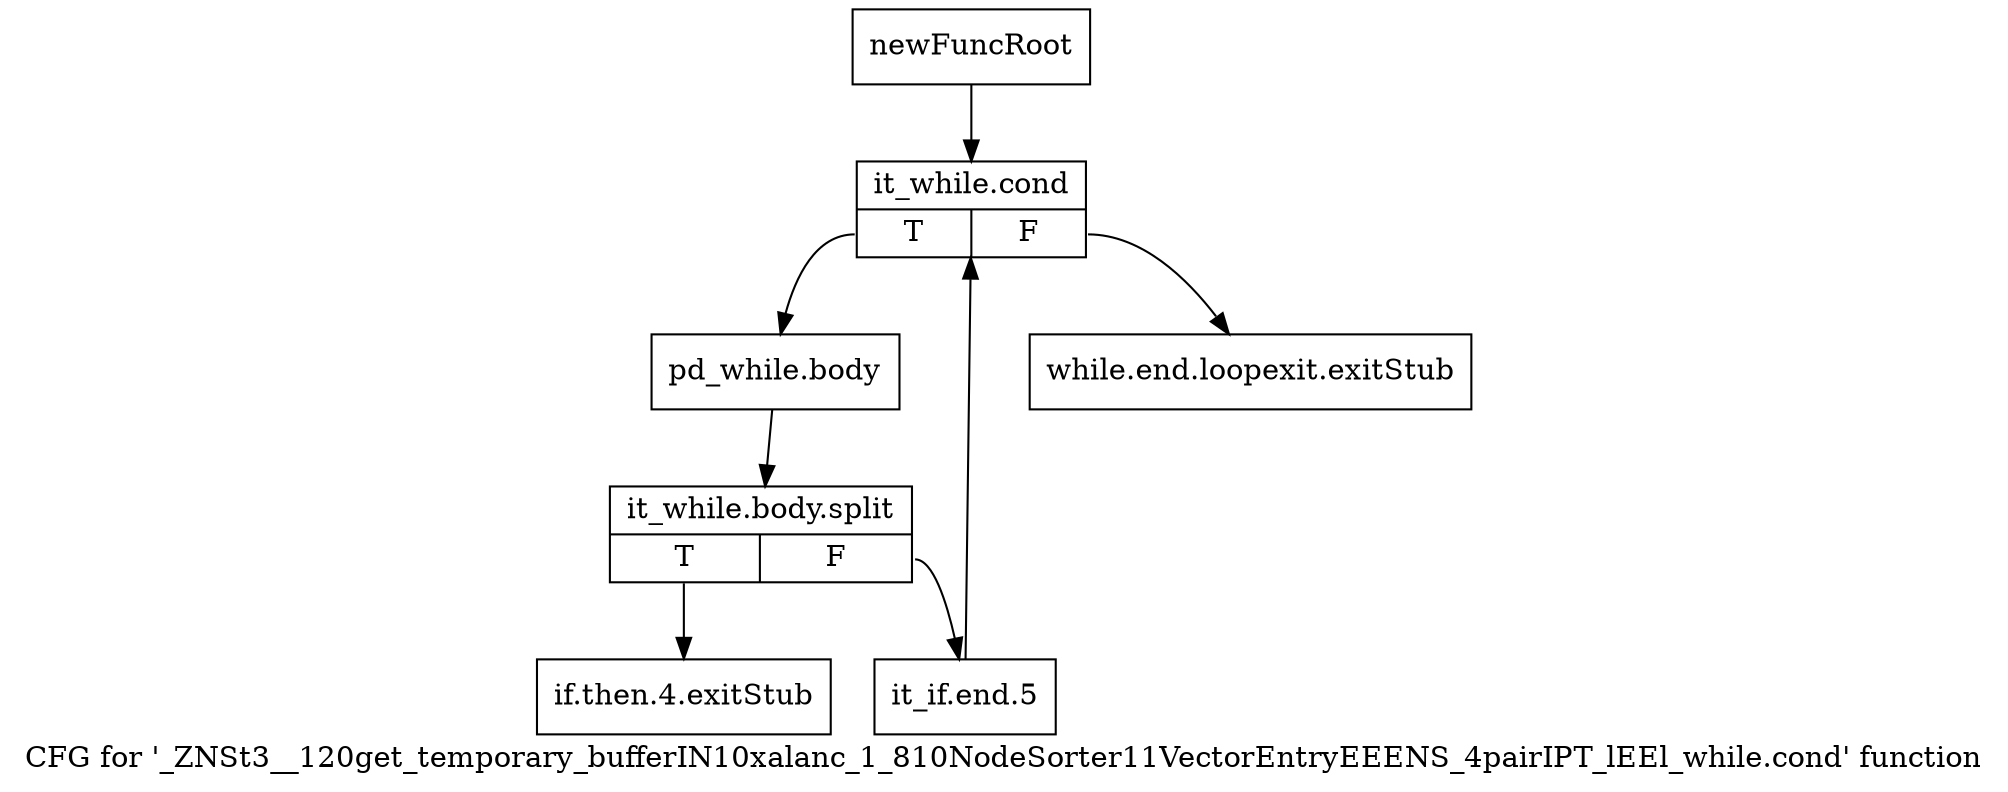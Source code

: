 digraph "CFG for '_ZNSt3__120get_temporary_bufferIN10xalanc_1_810NodeSorter11VectorEntryEEENS_4pairIPT_lEEl_while.cond' function" {
	label="CFG for '_ZNSt3__120get_temporary_bufferIN10xalanc_1_810NodeSorter11VectorEntryEEENS_4pairIPT_lEEl_while.cond' function";

	Node0x9f87be0 [shape=record,label="{newFuncRoot}"];
	Node0x9f87be0 -> Node0x9f87cd0;
	Node0x9f87c30 [shape=record,label="{while.end.loopexit.exitStub}"];
	Node0x9f87c80 [shape=record,label="{if.then.4.exitStub}"];
	Node0x9f87cd0 [shape=record,label="{it_while.cond|{<s0>T|<s1>F}}"];
	Node0x9f87cd0:s0 -> Node0x9f87d20;
	Node0x9f87cd0:s1 -> Node0x9f87c30;
	Node0x9f87d20 [shape=record,label="{pd_while.body}"];
	Node0x9f87d20 -> Node0xd0a7810;
	Node0xd0a7810 [shape=record,label="{it_while.body.split|{<s0>T|<s1>F}}"];
	Node0xd0a7810:s0 -> Node0x9f87c80;
	Node0xd0a7810:s1 -> Node0x9f87d70;
	Node0x9f87d70 [shape=record,label="{it_if.end.5}"];
	Node0x9f87d70 -> Node0x9f87cd0;
}
